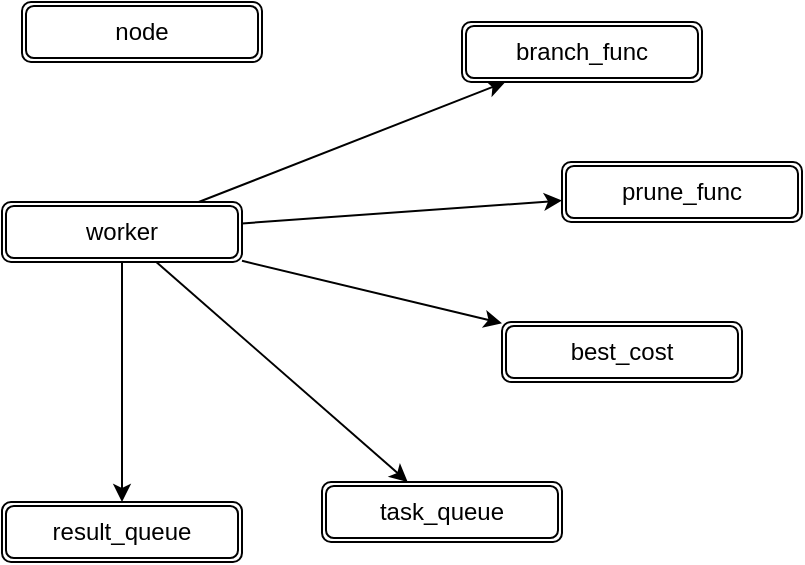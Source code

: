 <mxfile>
    <diagram id="ULhMwSU1UKqeqNUYM3rd" name="Page-1">
        <mxGraphModel dx="476" dy="552" grid="1" gridSize="10" guides="1" tooltips="1" connect="1" arrows="1" fold="1" page="1" pageScale="1" pageWidth="1200" pageHeight="1600" math="0" shadow="0">
            <root>
                <mxCell id="0"/>
                <mxCell id="1" parent="0"/>
                <mxCell id="3" value="node" style="shape=ext;double=1;rounded=1;whiteSpace=wrap;html=1;" vertex="1" parent="1">
                    <mxGeometry x="230" y="100" width="120" height="30" as="geometry"/>
                </mxCell>
                <mxCell id="8" style="edgeStyle=none;html=1;" edge="1" parent="1" source="4" target="7">
                    <mxGeometry relative="1" as="geometry"/>
                </mxCell>
                <mxCell id="11" style="edgeStyle=none;html=1;" edge="1" parent="1" source="4" target="10">
                    <mxGeometry relative="1" as="geometry"/>
                </mxCell>
                <mxCell id="12" style="edgeStyle=none;html=1;" edge="1" parent="1" source="4" target="9">
                    <mxGeometry relative="1" as="geometry"/>
                </mxCell>
                <mxCell id="14" style="edgeStyle=none;html=1;" edge="1" parent="1" source="4" target="13">
                    <mxGeometry relative="1" as="geometry"/>
                </mxCell>
                <mxCell id="15" style="edgeStyle=none;html=1;" edge="1" parent="1" source="4" target="5">
                    <mxGeometry relative="1" as="geometry"/>
                </mxCell>
                <mxCell id="4" value="worker" style="shape=ext;double=1;rounded=1;whiteSpace=wrap;html=1;" vertex="1" parent="1">
                    <mxGeometry x="220" y="200" width="120" height="30" as="geometry"/>
                </mxCell>
                <mxCell id="5" value="task_queue" style="shape=ext;double=1;rounded=1;whiteSpace=wrap;html=1;" vertex="1" parent="1">
                    <mxGeometry x="380" y="340" width="120" height="30" as="geometry"/>
                </mxCell>
                <mxCell id="7" value="result_queue" style="shape=ext;double=1;rounded=1;whiteSpace=wrap;html=1;" vertex="1" parent="1">
                    <mxGeometry x="220" y="350" width="120" height="30" as="geometry"/>
                </mxCell>
                <mxCell id="9" value="branch_func" style="shape=ext;double=1;rounded=1;whiteSpace=wrap;html=1;" vertex="1" parent="1">
                    <mxGeometry x="450" y="110" width="120" height="30" as="geometry"/>
                </mxCell>
                <mxCell id="10" value="prune_func" style="shape=ext;double=1;rounded=1;whiteSpace=wrap;html=1;" vertex="1" parent="1">
                    <mxGeometry x="500" y="180" width="120" height="30" as="geometry"/>
                </mxCell>
                <mxCell id="13" value="best_cost&lt;br&gt;" style="shape=ext;double=1;rounded=1;whiteSpace=wrap;html=1;" vertex="1" parent="1">
                    <mxGeometry x="470" y="260" width="120" height="30" as="geometry"/>
                </mxCell>
            </root>
        </mxGraphModel>
    </diagram>
</mxfile>